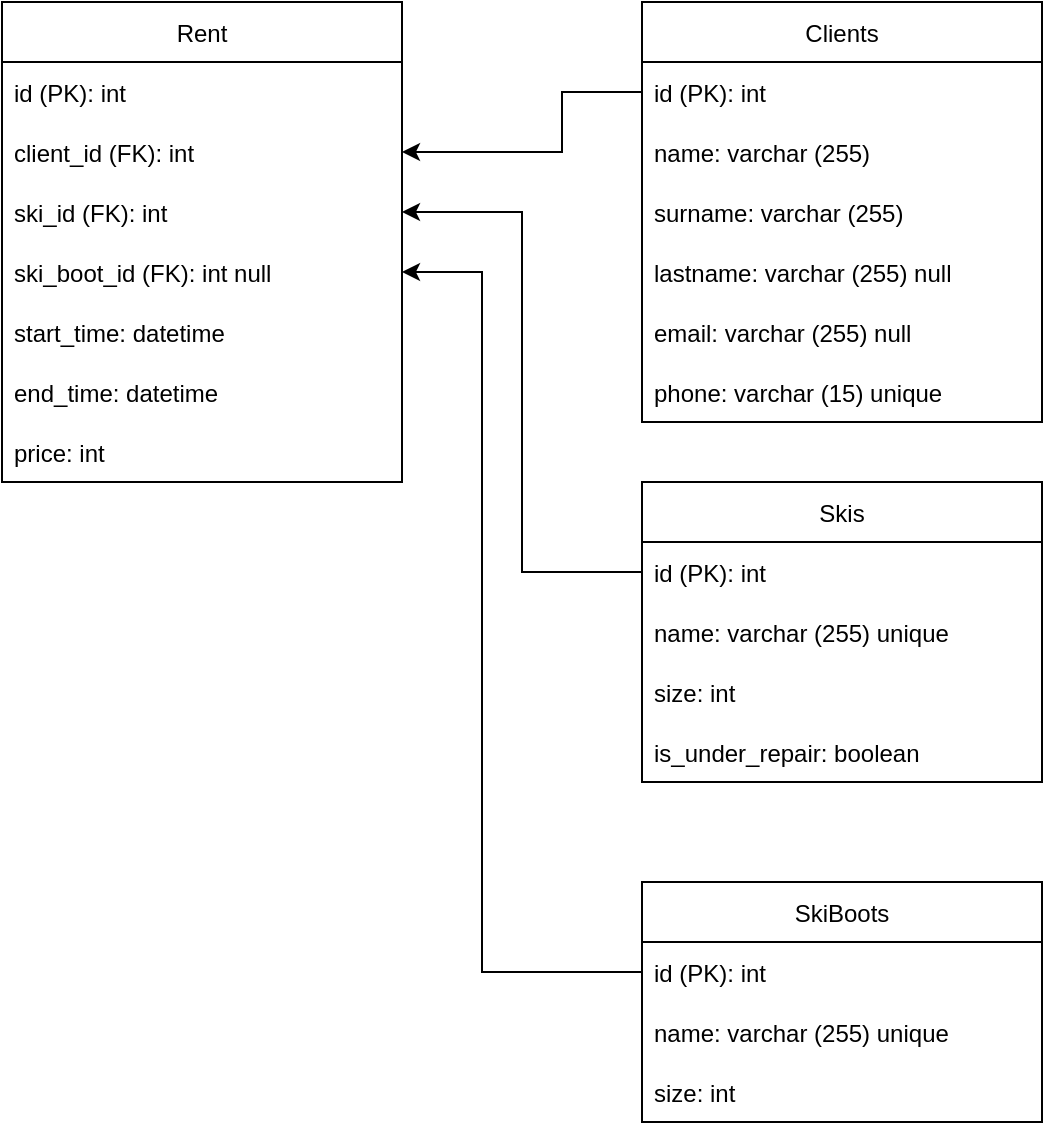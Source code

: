 <mxfile version="18.1.3" type="device" pages="2"><diagram id="P67UsPVUmTyIOjBP3Tok" name="DB"><mxGraphModel dx="946" dy="649" grid="1" gridSize="10" guides="1" tooltips="1" connect="1" arrows="1" fold="1" page="1" pageScale="1" pageWidth="827" pageHeight="1169" math="0" shadow="0"><root><mxCell id="0"/><mxCell id="1" parent="0"/><mxCell id="YtMxSnPiY5xMysV1uHRf-13" value="Clients" style="swimlane;fontStyle=0;childLayout=stackLayout;horizontal=1;startSize=30;horizontalStack=0;resizeParent=1;resizeParentMax=0;resizeLast=0;collapsible=1;marginBottom=0;" parent="1" vertex="1"><mxGeometry x="360" y="40" width="200" height="210" as="geometry"/></mxCell><mxCell id="YtMxSnPiY5xMysV1uHRf-18" value="id (PK): int" style="text;strokeColor=none;fillColor=none;align=left;verticalAlign=middle;spacingLeft=4;spacingRight=4;overflow=hidden;points=[[0,0.5],[1,0.5]];portConstraint=eastwest;rotatable=0;" parent="YtMxSnPiY5xMysV1uHRf-13" vertex="1"><mxGeometry y="30" width="200" height="30" as="geometry"/></mxCell><mxCell id="YtMxSnPiY5xMysV1uHRf-19" value="name: varchar (255)" style="text;strokeColor=none;fillColor=none;align=left;verticalAlign=middle;spacingLeft=4;spacingRight=4;overflow=hidden;points=[[0,0.5],[1,0.5]];portConstraint=eastwest;rotatable=0;" parent="YtMxSnPiY5xMysV1uHRf-13" vertex="1"><mxGeometry y="60" width="200" height="30" as="geometry"/></mxCell><mxCell id="sRNhnTKXiF7pJI7XTHOJ-1" value="surname: varchar (255)" style="text;strokeColor=none;fillColor=none;align=left;verticalAlign=middle;spacingLeft=4;spacingRight=4;overflow=hidden;points=[[0,0.5],[1,0.5]];portConstraint=eastwest;rotatable=0;" parent="YtMxSnPiY5xMysV1uHRf-13" vertex="1"><mxGeometry y="90" width="200" height="30" as="geometry"/></mxCell><mxCell id="sRNhnTKXiF7pJI7XTHOJ-2" value="lastname: varchar (255) null" style="text;strokeColor=none;fillColor=none;align=left;verticalAlign=middle;spacingLeft=4;spacingRight=4;overflow=hidden;points=[[0,0.5],[1,0.5]];portConstraint=eastwest;rotatable=0;" parent="YtMxSnPiY5xMysV1uHRf-13" vertex="1"><mxGeometry y="120" width="200" height="30" as="geometry"/></mxCell><mxCell id="sRNhnTKXiF7pJI7XTHOJ-4" value="email: varchar (255) null" style="text;strokeColor=none;fillColor=none;align=left;verticalAlign=middle;spacingLeft=4;spacingRight=4;overflow=hidden;points=[[0,0.5],[1,0.5]];portConstraint=eastwest;rotatable=0;" parent="YtMxSnPiY5xMysV1uHRf-13" vertex="1"><mxGeometry y="150" width="200" height="30" as="geometry"/></mxCell><mxCell id="sRNhnTKXiF7pJI7XTHOJ-3" value="phone: varchar (15) unique " style="text;strokeColor=none;fillColor=none;align=left;verticalAlign=middle;spacingLeft=4;spacingRight=4;overflow=hidden;points=[[0,0.5],[1,0.5]];portConstraint=eastwest;rotatable=0;" parent="YtMxSnPiY5xMysV1uHRf-13" vertex="1"><mxGeometry y="180" width="200" height="30" as="geometry"/></mxCell><mxCell id="sRNhnTKXiF7pJI7XTHOJ-5" value="Skis" style="swimlane;fontStyle=0;childLayout=stackLayout;horizontal=1;startSize=30;horizontalStack=0;resizeParent=1;resizeParentMax=0;resizeLast=0;collapsible=1;marginBottom=0;" parent="1" vertex="1"><mxGeometry x="360" y="280" width="200" height="150" as="geometry"/></mxCell><mxCell id="sRNhnTKXiF7pJI7XTHOJ-6" value="id (PK): int" style="text;strokeColor=none;fillColor=none;align=left;verticalAlign=middle;spacingLeft=4;spacingRight=4;overflow=hidden;points=[[0,0.5],[1,0.5]];portConstraint=eastwest;rotatable=0;" parent="sRNhnTKXiF7pJI7XTHOJ-5" vertex="1"><mxGeometry y="30" width="200" height="30" as="geometry"/></mxCell><mxCell id="sRNhnTKXiF7pJI7XTHOJ-7" value="name: varchar (255) unique " style="text;strokeColor=none;fillColor=none;align=left;verticalAlign=middle;spacingLeft=4;spacingRight=4;overflow=hidden;points=[[0,0.5],[1,0.5]];portConstraint=eastwest;rotatable=0;" parent="sRNhnTKXiF7pJI7XTHOJ-5" vertex="1"><mxGeometry y="60" width="200" height="30" as="geometry"/></mxCell><mxCell id="sRNhnTKXiF7pJI7XTHOJ-8" value="size: int" style="text;strokeColor=none;fillColor=none;align=left;verticalAlign=middle;spacingLeft=4;spacingRight=4;overflow=hidden;points=[[0,0.5],[1,0.5]];portConstraint=eastwest;rotatable=0;" parent="sRNhnTKXiF7pJI7XTHOJ-5" vertex="1"><mxGeometry y="90" width="200" height="30" as="geometry"/></mxCell><mxCell id="sRNhnTKXiF7pJI7XTHOJ-9" value="is_under_repair: boolean" style="text;strokeColor=none;fillColor=none;align=left;verticalAlign=middle;spacingLeft=4;spacingRight=4;overflow=hidden;points=[[0,0.5],[1,0.5]];portConstraint=eastwest;rotatable=0;" parent="sRNhnTKXiF7pJI7XTHOJ-5" vertex="1"><mxGeometry y="120" width="200" height="30" as="geometry"/></mxCell><mxCell id="sRNhnTKXiF7pJI7XTHOJ-19" value="SkiBoots" style="swimlane;fontStyle=0;childLayout=stackLayout;horizontal=1;startSize=30;horizontalStack=0;resizeParent=1;resizeParentMax=0;resizeLast=0;collapsible=1;marginBottom=0;" parent="1" vertex="1"><mxGeometry x="360" y="480" width="200" height="120" as="geometry"/></mxCell><mxCell id="sRNhnTKXiF7pJI7XTHOJ-20" value="id (PK): int" style="text;strokeColor=none;fillColor=none;align=left;verticalAlign=middle;spacingLeft=4;spacingRight=4;overflow=hidden;points=[[0,0.5],[1,0.5]];portConstraint=eastwest;rotatable=0;" parent="sRNhnTKXiF7pJI7XTHOJ-19" vertex="1"><mxGeometry y="30" width="200" height="30" as="geometry"/></mxCell><mxCell id="sRNhnTKXiF7pJI7XTHOJ-21" value="name: varchar (255) unique " style="text;strokeColor=none;fillColor=none;align=left;verticalAlign=middle;spacingLeft=4;spacingRight=4;overflow=hidden;points=[[0,0.5],[1,0.5]];portConstraint=eastwest;rotatable=0;" parent="sRNhnTKXiF7pJI7XTHOJ-19" vertex="1"><mxGeometry y="60" width="200" height="30" as="geometry"/></mxCell><mxCell id="sRNhnTKXiF7pJI7XTHOJ-22" value="size: int" style="text;strokeColor=none;fillColor=none;align=left;verticalAlign=middle;spacingLeft=4;spacingRight=4;overflow=hidden;points=[[0,0.5],[1,0.5]];portConstraint=eastwest;rotatable=0;" parent="sRNhnTKXiF7pJI7XTHOJ-19" vertex="1"><mxGeometry y="90" width="200" height="30" as="geometry"/></mxCell><mxCell id="sRNhnTKXiF7pJI7XTHOJ-30" value="Rent" style="swimlane;fontStyle=0;childLayout=stackLayout;horizontal=1;startSize=30;horizontalStack=0;resizeParent=1;resizeParentMax=0;resizeLast=0;collapsible=1;marginBottom=0;" parent="1" vertex="1"><mxGeometry x="40" y="40" width="200" height="240" as="geometry"/></mxCell><mxCell id="sRNhnTKXiF7pJI7XTHOJ-31" value="id (PK): int" style="text;strokeColor=none;fillColor=none;align=left;verticalAlign=middle;spacingLeft=4;spacingRight=4;overflow=hidden;points=[[0,0.5],[1,0.5]];portConstraint=eastwest;rotatable=0;" parent="sRNhnTKXiF7pJI7XTHOJ-30" vertex="1"><mxGeometry y="30" width="200" height="30" as="geometry"/></mxCell><mxCell id="sRNhnTKXiF7pJI7XTHOJ-32" value="client_id (FK): int" style="text;strokeColor=none;fillColor=none;align=left;verticalAlign=middle;spacingLeft=4;spacingRight=4;overflow=hidden;points=[[0,0.5],[1,0.5]];portConstraint=eastwest;rotatable=0;" parent="sRNhnTKXiF7pJI7XTHOJ-30" vertex="1"><mxGeometry y="60" width="200" height="30" as="geometry"/></mxCell><mxCell id="sRNhnTKXiF7pJI7XTHOJ-37" value="ski_id (FK): int" style="text;strokeColor=none;fillColor=none;align=left;verticalAlign=middle;spacingLeft=4;spacingRight=4;overflow=hidden;points=[[0,0.5],[1,0.5]];portConstraint=eastwest;rotatable=0;" parent="sRNhnTKXiF7pJI7XTHOJ-30" vertex="1"><mxGeometry y="90" width="200" height="30" as="geometry"/></mxCell><mxCell id="sRNhnTKXiF7pJI7XTHOJ-38" value="ski_boot_id (FK): int null" style="text;strokeColor=none;fillColor=none;align=left;verticalAlign=middle;spacingLeft=4;spacingRight=4;overflow=hidden;points=[[0,0.5],[1,0.5]];portConstraint=eastwest;rotatable=0;" parent="sRNhnTKXiF7pJI7XTHOJ-30" vertex="1"><mxGeometry y="120" width="200" height="30" as="geometry"/></mxCell><mxCell id="sRNhnTKXiF7pJI7XTHOJ-35" value="start_time: datetime" style="text;strokeColor=none;fillColor=none;align=left;verticalAlign=middle;spacingLeft=4;spacingRight=4;overflow=hidden;points=[[0,0.5],[1,0.5]];portConstraint=eastwest;rotatable=0;" parent="sRNhnTKXiF7pJI7XTHOJ-30" vertex="1"><mxGeometry y="150" width="200" height="30" as="geometry"/></mxCell><mxCell id="sRNhnTKXiF7pJI7XTHOJ-39" value="end_time: datetime" style="text;strokeColor=none;fillColor=none;align=left;verticalAlign=middle;spacingLeft=4;spacingRight=4;overflow=hidden;points=[[0,0.5],[1,0.5]];portConstraint=eastwest;rotatable=0;" parent="sRNhnTKXiF7pJI7XTHOJ-30" vertex="1"><mxGeometry y="180" width="200" height="30" as="geometry"/></mxCell><mxCell id="sRNhnTKXiF7pJI7XTHOJ-36" value="price: int" style="text;strokeColor=none;fillColor=none;align=left;verticalAlign=middle;spacingLeft=4;spacingRight=4;overflow=hidden;points=[[0,0.5],[1,0.5]];portConstraint=eastwest;rotatable=0;" parent="sRNhnTKXiF7pJI7XTHOJ-30" vertex="1"><mxGeometry y="210" width="200" height="30" as="geometry"/></mxCell><mxCell id="sRNhnTKXiF7pJI7XTHOJ-40" style="edgeStyle=orthogonalEdgeStyle;rounded=0;orthogonalLoop=1;jettySize=auto;html=1;" parent="1" source="YtMxSnPiY5xMysV1uHRf-18" target="sRNhnTKXiF7pJI7XTHOJ-32" edge="1"><mxGeometry relative="1" as="geometry"><Array as="points"><mxPoint x="320" y="85"/><mxPoint x="320" y="115"/></Array></mxGeometry></mxCell><mxCell id="sRNhnTKXiF7pJI7XTHOJ-41" style="edgeStyle=orthogonalEdgeStyle;rounded=0;orthogonalLoop=1;jettySize=auto;html=1;" parent="1" source="sRNhnTKXiF7pJI7XTHOJ-6" target="sRNhnTKXiF7pJI7XTHOJ-37" edge="1"><mxGeometry relative="1" as="geometry"/></mxCell><mxCell id="sRNhnTKXiF7pJI7XTHOJ-42" style="edgeStyle=orthogonalEdgeStyle;rounded=0;orthogonalLoop=1;jettySize=auto;html=1;" parent="1" source="sRNhnTKXiF7pJI7XTHOJ-20" target="sRNhnTKXiF7pJI7XTHOJ-38" edge="1"><mxGeometry relative="1" as="geometry"><Array as="points"><mxPoint x="280" y="525"/><mxPoint x="280" y="175"/></Array></mxGeometry></mxCell></root></mxGraphModel></diagram><diagram id="xMth4SCpoldPGeVO-NGq" name="Classes"><mxGraphModel dx="946" dy="649" grid="1" gridSize="10" guides="1" tooltips="1" connect="1" arrows="1" fold="1" page="1" pageScale="1" pageWidth="827" pageHeight="1169" math="0" shadow="0"><root><mxCell id="0"/><mxCell id="1" parent="0"/><mxCell id="07TR9yZV9j38mBrsDw9p-19" value="" style="edgeStyle=orthogonalEdgeStyle;rounded=0;orthogonalLoop=1;jettySize=auto;html=1;endArrow=block;endFill=0;" parent="1" source="07TR9yZV9j38mBrsDw9p-1" target="07TR9yZV9j38mBrsDw9p-12" edge="1"><mxGeometry relative="1" as="geometry"/></mxCell><mxCell id="07TR9yZV9j38mBrsDw9p-1" value="Skis" style="swimlane;fontStyle=0;childLayout=stackLayout;horizontal=1;startSize=26;fillColor=none;horizontalStack=0;resizeParent=1;resizeParentMax=0;resizeLast=0;collapsible=1;marginBottom=0;" parent="1" vertex="1"><mxGeometry x="40" y="560" width="240" height="206" as="geometry"/></mxCell><mxCell id="p02RJgO14XNzo9p7_miw-1" value="- id: Integer" style="text;strokeColor=none;fillColor=none;align=left;verticalAlign=middle;spacingLeft=4;spacingRight=4;overflow=hidden;points=[[0,0.5],[1,0.5]];portConstraint=eastwest;rotatable=0;" parent="07TR9yZV9j38mBrsDw9p-1" vertex="1"><mxGeometry y="26" width="240" height="30" as="geometry"/></mxCell><mxCell id="p02RJgO14XNzo9p7_miw-2" value="- name: string" style="text;strokeColor=none;fillColor=none;align=left;verticalAlign=middle;spacingLeft=4;spacingRight=4;overflow=hidden;points=[[0,0.5],[1,0.5]];portConstraint=eastwest;rotatable=0;" parent="07TR9yZV9j38mBrsDw9p-1" vertex="1"><mxGeometry y="56" width="240" height="30" as="geometry"/></mxCell><mxCell id="p02RJgO14XNzo9p7_miw-3" value="- size: Integer" style="text;strokeColor=none;fillColor=none;align=left;verticalAlign=middle;spacingLeft=4;spacingRight=4;overflow=hidden;points=[[0,0.5],[1,0.5]];portConstraint=eastwest;rotatable=0;" parent="07TR9yZV9j38mBrsDw9p-1" vertex="1"><mxGeometry y="86" width="240" height="30" as="geometry"/></mxCell><mxCell id="p02RJgO14XNzo9p7_miw-6" value="- isUnderRepair: Boolean" style="text;strokeColor=none;fillColor=none;align=left;verticalAlign=middle;spacingLeft=4;spacingRight=4;overflow=hidden;points=[[0,0.5],[1,0.5]];portConstraint=eastwest;rotatable=0;" parent="07TR9yZV9j38mBrsDw9p-1" vertex="1"><mxGeometry y="116" width="240" height="30" as="geometry"/></mxCell><mxCell id="07TR9yZV9j38mBrsDw9p-24" value="" style="line;strokeWidth=1;fillColor=none;align=left;verticalAlign=middle;spacingTop=-1;spacingLeft=3;spacingRight=3;rotatable=0;labelPosition=right;points=[];portConstraint=eastwest;glass=1;" parent="07TR9yZV9j38mBrsDw9p-1" vertex="1"><mxGeometry y="146" width="240" height="8" as="geometry"/></mxCell><mxCell id="mZjlLbm_gVPgyEhxdL61-3" value="+ getByName(name): Entity | Null" style="text;strokeColor=none;fillColor=none;align=left;verticalAlign=top;spacingLeft=4;spacingRight=4;overflow=hidden;rotatable=0;points=[[0,0.5],[1,0.5]];portConstraint=eastwest;" parent="07TR9yZV9j38mBrsDw9p-1" vertex="1"><mxGeometry y="154" width="240" height="26" as="geometry"/></mxCell><mxCell id="PQ3E0wRfvNRfItvt6URi-1" value="+ getUnoccupiedSkis(): Entity[] | Null" style="text;strokeColor=none;fillColor=none;align=left;verticalAlign=top;spacingLeft=4;spacingRight=4;overflow=hidden;rotatable=0;points=[[0,0.5],[1,0.5]];portConstraint=eastwest;" vertex="1" parent="07TR9yZV9j38mBrsDw9p-1"><mxGeometry y="180" width="240" height="26" as="geometry"/></mxCell><mxCell id="07TR9yZV9j38mBrsDw9p-12" value="CRUD" style="swimlane;fontStyle=2;childLayout=stackLayout;horizontal=1;startSize=26;fillColor=none;horizontalStack=0;resizeParent=1;resizeParentMax=0;resizeLast=0;collapsible=1;marginBottom=0;" parent="1" vertex="1"><mxGeometry x="320" y="560" width="200" height="156" as="geometry"/></mxCell><mxCell id="07TR9yZV9j38mBrsDw9p-13" value="+ create(dto): Entity" style="text;strokeColor=none;fillColor=none;align=left;verticalAlign=top;spacingLeft=4;spacingRight=4;overflow=hidden;rotatable=0;points=[[0,0.5],[1,0.5]];portConstraint=eastwest;" parent="07TR9yZV9j38mBrsDw9p-12" vertex="1"><mxGeometry y="26" width="200" height="26" as="geometry"/></mxCell><mxCell id="07TR9yZV9j38mBrsDw9p-14" value="+ getAll(): Entity[0..*]" style="text;strokeColor=none;fillColor=none;align=left;verticalAlign=top;spacingLeft=4;spacingRight=4;overflow=hidden;rotatable=0;points=[[0,0.5],[1,0.5]];portConstraint=eastwest;" parent="07TR9yZV9j38mBrsDw9p-12" vertex="1"><mxGeometry y="52" width="200" height="26" as="geometry"/></mxCell><mxCell id="07TR9yZV9j38mBrsDw9p-16" value="+ getOne(id): Entity" style="text;strokeColor=none;fillColor=none;align=left;verticalAlign=top;spacingLeft=4;spacingRight=4;overflow=hidden;rotatable=0;points=[[0,0.5],[1,0.5]];portConstraint=eastwest;" parent="07TR9yZV9j38mBrsDw9p-12" vertex="1"><mxGeometry y="78" width="200" height="26" as="geometry"/></mxCell><mxCell id="07TR9yZV9j38mBrsDw9p-17" value="+ update(dto): Entity" style="text;strokeColor=none;fillColor=none;align=left;verticalAlign=top;spacingLeft=4;spacingRight=4;overflow=hidden;rotatable=0;points=[[0,0.5],[1,0.5]];portConstraint=eastwest;" parent="07TR9yZV9j38mBrsDw9p-12" vertex="1"><mxGeometry y="104" width="200" height="26" as="geometry"/></mxCell><mxCell id="07TR9yZV9j38mBrsDw9p-18" value="+ delete(id): boolean" style="text;strokeColor=none;fillColor=none;align=left;verticalAlign=top;spacingLeft=4;spacingRight=4;overflow=hidden;rotatable=0;points=[[0,0.5],[1,0.5]];portConstraint=eastwest;" parent="07TR9yZV9j38mBrsDw9p-12" vertex="1"><mxGeometry y="130" width="200" height="26" as="geometry"/></mxCell><mxCell id="vTzJIvhC-WgMVXRyTzHl-4" value="SkiBoots" style="swimlane;fontStyle=0;childLayout=stackLayout;horizontal=1;startSize=26;fillColor=none;horizontalStack=0;resizeParent=1;resizeParentMax=0;resizeLast=0;collapsible=1;marginBottom=0;" parent="1" vertex="1"><mxGeometry x="560" y="560" width="240" height="176" as="geometry"/></mxCell><mxCell id="vTzJIvhC-WgMVXRyTzHl-5" value="- id: Integer" style="text;strokeColor=none;fillColor=none;align=left;verticalAlign=middle;spacingLeft=4;spacingRight=4;overflow=hidden;points=[[0,0.5],[1,0.5]];portConstraint=eastwest;rotatable=0;" parent="vTzJIvhC-WgMVXRyTzHl-4" vertex="1"><mxGeometry y="26" width="240" height="30" as="geometry"/></mxCell><mxCell id="vTzJIvhC-WgMVXRyTzHl-6" value="- name: string" style="text;strokeColor=none;fillColor=none;align=left;verticalAlign=middle;spacingLeft=4;spacingRight=4;overflow=hidden;points=[[0,0.5],[1,0.5]];portConstraint=eastwest;rotatable=0;" parent="vTzJIvhC-WgMVXRyTzHl-4" vertex="1"><mxGeometry y="56" width="240" height="30" as="geometry"/></mxCell><mxCell id="vTzJIvhC-WgMVXRyTzHl-7" value="- size: Integer" style="text;strokeColor=none;fillColor=none;align=left;verticalAlign=middle;spacingLeft=4;spacingRight=4;overflow=hidden;points=[[0,0.5],[1,0.5]];portConstraint=eastwest;rotatable=0;" parent="vTzJIvhC-WgMVXRyTzHl-4" vertex="1"><mxGeometry y="86" width="240" height="30" as="geometry"/></mxCell><mxCell id="vTzJIvhC-WgMVXRyTzHl-11" value="" style="line;strokeWidth=1;fillColor=none;align=left;verticalAlign=middle;spacingTop=-1;spacingLeft=3;spacingRight=3;rotatable=0;labelPosition=right;points=[];portConstraint=eastwest;glass=1;" parent="vTzJIvhC-WgMVXRyTzHl-4" vertex="1"><mxGeometry y="116" width="240" height="8" as="geometry"/></mxCell><mxCell id="mZjlLbm_gVPgyEhxdL61-4" value="+ getByName(name): Entity | Null" style="text;strokeColor=none;fillColor=none;align=left;verticalAlign=top;spacingLeft=4;spacingRight=4;overflow=hidden;rotatable=0;points=[[0,0.5],[1,0.5]];portConstraint=eastwest;" parent="vTzJIvhC-WgMVXRyTzHl-4" vertex="1"><mxGeometry y="124" width="240" height="26" as="geometry"/></mxCell><mxCell id="PQ3E0wRfvNRfItvt6URi-2" value="+ getUnoccupiedSkiBoots(): Entity[] | Null" style="text;strokeColor=none;fillColor=none;align=left;verticalAlign=top;spacingLeft=4;spacingRight=4;overflow=hidden;rotatable=0;points=[[0,0.5],[1,0.5]];portConstraint=eastwest;" vertex="1" parent="vTzJIvhC-WgMVXRyTzHl-4"><mxGeometry y="150" width="240" height="26" as="geometry"/></mxCell><mxCell id="gGN5mZRJUGyAJ_Wz-An1-3" value="" style="edgeStyle=orthogonalEdgeStyle;rounded=0;orthogonalLoop=1;jettySize=auto;html=1;endArrow=block;endFill=0;" parent="1" source="vTzJIvhC-WgMVXRyTzHl-4" target="07TR9yZV9j38mBrsDw9p-12" edge="1"><mxGeometry relative="1" as="geometry"><mxPoint x="290" y="697" as="sourcePoint"/><mxPoint x="430" y="546" as="targetPoint"/></mxGeometry></mxCell><mxCell id="3wM-hHHZxnsrCACwXI_w-1" value="Clients" style="swimlane;fontStyle=0;childLayout=stackLayout;horizontal=1;startSize=30;horizontalStack=0;resizeParent=1;resizeParentMax=0;resizeLast=0;collapsible=1;marginBottom=0;" parent="1" vertex="1"><mxGeometry x="80" y="800" width="200" height="244" as="geometry"/></mxCell><mxCell id="3wM-hHHZxnsrCACwXI_w-2" value="- id: Integer" style="text;strokeColor=none;fillColor=none;align=left;verticalAlign=middle;spacingLeft=4;spacingRight=4;overflow=hidden;points=[[0,0.5],[1,0.5]];portConstraint=eastwest;rotatable=0;" parent="3wM-hHHZxnsrCACwXI_w-1" vertex="1"><mxGeometry y="30" width="200" height="30" as="geometry"/></mxCell><mxCell id="3wM-hHHZxnsrCACwXI_w-3" value="- name: String" style="text;strokeColor=none;fillColor=none;align=left;verticalAlign=middle;spacingLeft=4;spacingRight=4;overflow=hidden;points=[[0,0.5],[1,0.5]];portConstraint=eastwest;rotatable=0;" parent="3wM-hHHZxnsrCACwXI_w-1" vertex="1"><mxGeometry y="60" width="200" height="30" as="geometry"/></mxCell><mxCell id="3wM-hHHZxnsrCACwXI_w-4" value="- surname: String" style="text;strokeColor=none;fillColor=none;align=left;verticalAlign=middle;spacingLeft=4;spacingRight=4;overflow=hidden;points=[[0,0.5],[1,0.5]];portConstraint=eastwest;rotatable=0;" parent="3wM-hHHZxnsrCACwXI_w-1" vertex="1"><mxGeometry y="90" width="200" height="30" as="geometry"/></mxCell><mxCell id="3wM-hHHZxnsrCACwXI_w-5" value="- lastname: String | Null" style="text;strokeColor=none;fillColor=none;align=left;verticalAlign=middle;spacingLeft=4;spacingRight=4;overflow=hidden;points=[[0,0.5],[1,0.5]];portConstraint=eastwest;rotatable=0;" parent="3wM-hHHZxnsrCACwXI_w-1" vertex="1"><mxGeometry y="120" width="200" height="30" as="geometry"/></mxCell><mxCell id="3wM-hHHZxnsrCACwXI_w-6" value="- email: String | Null" style="text;strokeColor=none;fillColor=none;align=left;verticalAlign=middle;spacingLeft=4;spacingRight=4;overflow=hidden;points=[[0,0.5],[1,0.5]];portConstraint=eastwest;rotatable=0;" parent="3wM-hHHZxnsrCACwXI_w-1" vertex="1"><mxGeometry y="150" width="200" height="30" as="geometry"/></mxCell><mxCell id="3wM-hHHZxnsrCACwXI_w-7" value="- phone: String" style="text;strokeColor=none;fillColor=none;align=left;verticalAlign=middle;spacingLeft=4;spacingRight=4;overflow=hidden;points=[[0,0.5],[1,0.5]];portConstraint=eastwest;rotatable=0;" parent="3wM-hHHZxnsrCACwXI_w-1" vertex="1"><mxGeometry y="180" width="200" height="30" as="geometry"/></mxCell><mxCell id="3wM-hHHZxnsrCACwXI_w-8" value="" style="line;strokeWidth=1;fillColor=none;align=left;verticalAlign=middle;spacingTop=-1;spacingLeft=3;spacingRight=3;rotatable=0;labelPosition=right;points=[];portConstraint=eastwest;glass=1;" parent="3wM-hHHZxnsrCACwXI_w-1" vertex="1"><mxGeometry y="210" width="200" height="8" as="geometry"/></mxCell><mxCell id="mZjlLbm_gVPgyEhxdL61-5" value="+ getByPhone(phone): Entity | Null" style="text;strokeColor=none;fillColor=none;align=left;verticalAlign=top;spacingLeft=4;spacingRight=4;overflow=hidden;rotatable=0;points=[[0,0.5],[1,0.5]];portConstraint=eastwest;" parent="3wM-hHHZxnsrCACwXI_w-1" vertex="1"><mxGeometry y="218" width="200" height="26" as="geometry"/></mxCell><mxCell id="3wM-hHHZxnsrCACwXI_w-9" value="" style="edgeStyle=orthogonalEdgeStyle;rounded=0;orthogonalLoop=1;jettySize=auto;html=1;endArrow=block;endFill=0;" parent="1" source="3wM-hHHZxnsrCACwXI_w-1" target="07TR9yZV9j38mBrsDw9p-12" edge="1"><mxGeometry relative="1" as="geometry"><mxPoint x="570" y="697" as="sourcePoint"/><mxPoint x="430" y="546" as="targetPoint"/><Array as="points"><mxPoint x="420" y="920"/></Array></mxGeometry></mxCell><mxCell id="mZjlLbm_gVPgyEhxdL61-19" style="edgeStyle=orthogonalEdgeStyle;rounded=0;orthogonalLoop=1;jettySize=auto;html=1;endArrow=block;endFill=1;" parent="1" source="BJB9yAgKtM0G9ZxMtI8H-1" target="mZjlLbm_gVPgyEhxdL61-10" edge="1"><mxGeometry relative="1" as="geometry"/></mxCell><mxCell id="mZjlLbm_gVPgyEhxdL61-27" style="edgeStyle=orthogonalEdgeStyle;rounded=0;orthogonalLoop=1;jettySize=auto;html=1;endArrow=block;endFill=1;" parent="1" source="BJB9yAgKtM0G9ZxMtI8H-1" target="mZjlLbm_gVPgyEhxdL61-20" edge="1"><mxGeometry relative="1" as="geometry"/></mxCell><mxCell id="BJB9yAgKtM0G9ZxMtI8H-1" value="Rent" style="swimlane;fontStyle=0;childLayout=stackLayout;horizontal=1;startSize=30;horizontalStack=0;resizeParent=1;resizeParentMax=0;resizeLast=0;collapsible=1;marginBottom=0;" parent="1" vertex="1"><mxGeometry x="560" y="800" width="200" height="300" as="geometry"/></mxCell><mxCell id="BJB9yAgKtM0G9ZxMtI8H-2" value="id: Integer" style="text;strokeColor=none;fillColor=none;align=left;verticalAlign=middle;spacingLeft=4;spacingRight=4;overflow=hidden;points=[[0,0.5],[1,0.5]];portConstraint=eastwest;rotatable=0;" parent="BJB9yAgKtM0G9ZxMtI8H-1" vertex="1"><mxGeometry y="30" width="200" height="30" as="geometry"/></mxCell><mxCell id="BJB9yAgKtM0G9ZxMtI8H-3" value="clientPhone: String" style="text;strokeColor=none;fillColor=none;align=left;verticalAlign=middle;spacingLeft=4;spacingRight=4;overflow=hidden;points=[[0,0.5],[1,0.5]];portConstraint=eastwest;rotatable=0;" parent="BJB9yAgKtM0G9ZxMtI8H-1" vertex="1"><mxGeometry y="60" width="200" height="30" as="geometry"/></mxCell><mxCell id="BJB9yAgKtM0G9ZxMtI8H-4" value="skiName: String" style="text;strokeColor=none;fillColor=none;align=left;verticalAlign=middle;spacingLeft=4;spacingRight=4;overflow=hidden;points=[[0,0.5],[1,0.5]];portConstraint=eastwest;rotatable=0;" parent="BJB9yAgKtM0G9ZxMtI8H-1" vertex="1"><mxGeometry y="90" width="200" height="30" as="geometry"/></mxCell><mxCell id="BJB9yAgKtM0G9ZxMtI8H-5" value="skiBootName: String | Null" style="text;strokeColor=none;fillColor=none;align=left;verticalAlign=middle;spacingLeft=4;spacingRight=4;overflow=hidden;points=[[0,0.5],[1,0.5]];portConstraint=eastwest;rotatable=0;" parent="BJB9yAgKtM0G9ZxMtI8H-1" vertex="1"><mxGeometry y="120" width="200" height="30" as="geometry"/></mxCell><mxCell id="BJB9yAgKtM0G9ZxMtI8H-6" value="startTime: String" style="text;strokeColor=none;fillColor=none;align=left;verticalAlign=middle;spacingLeft=4;spacingRight=4;overflow=hidden;points=[[0,0.5],[1,0.5]];portConstraint=eastwest;rotatable=0;" parent="BJB9yAgKtM0G9ZxMtI8H-1" vertex="1"><mxGeometry y="150" width="200" height="30" as="geometry"/></mxCell><mxCell id="BJB9yAgKtM0G9ZxMtI8H-7" value="endTime: String" style="text;strokeColor=none;fillColor=none;align=left;verticalAlign=middle;spacingLeft=4;spacingRight=4;overflow=hidden;points=[[0,0.5],[1,0.5]];portConstraint=eastwest;rotatable=0;" parent="BJB9yAgKtM0G9ZxMtI8H-1" vertex="1"><mxGeometry y="180" width="200" height="30" as="geometry"/></mxCell><mxCell id="BJB9yAgKtM0G9ZxMtI8H-8" value="price: Integer" style="text;strokeColor=none;fillColor=none;align=left;verticalAlign=middle;spacingLeft=4;spacingRight=4;overflow=hidden;points=[[0,0.5],[1,0.5]];portConstraint=eastwest;rotatable=0;" parent="BJB9yAgKtM0G9ZxMtI8H-1" vertex="1"><mxGeometry y="210" width="200" height="30" as="geometry"/></mxCell><mxCell id="BJB9yAgKtM0G9ZxMtI8H-9" value="" style="line;strokeWidth=1;fillColor=none;align=left;verticalAlign=middle;spacingTop=-1;spacingLeft=3;spacingRight=3;rotatable=0;labelPosition=right;points=[];portConstraint=eastwest;glass=1;" parent="BJB9yAgKtM0G9ZxMtI8H-1" vertex="1"><mxGeometry y="240" width="200" height="8" as="geometry"/></mxCell><mxCell id="mZjlLbm_gVPgyEhxdL61-28" value="+ create(dto): Entity" style="text;strokeColor=none;fillColor=none;align=left;verticalAlign=top;spacingLeft=4;spacingRight=4;overflow=hidden;rotatable=0;points=[[0,0.5],[1,0.5]];portConstraint=eastwest;" parent="BJB9yAgKtM0G9ZxMtI8H-1" vertex="1"><mxGeometry y="248" width="200" height="26" as="geometry"/></mxCell><mxCell id="mZjlLbm_gVPgyEhxdL61-33" value="+ update(dto): Entity" style="text;strokeColor=none;fillColor=none;align=left;verticalAlign=top;spacingLeft=4;spacingRight=4;overflow=hidden;rotatable=0;points=[[0,0.5],[1,0.5]];portConstraint=eastwest;" parent="BJB9yAgKtM0G9ZxMtI8H-1" vertex="1"><mxGeometry y="274" width="200" height="26" as="geometry"/></mxCell><mxCell id="mZjlLbm_gVPgyEhxdL61-6" value="" style="edgeStyle=orthogonalEdgeStyle;rounded=0;orthogonalLoop=1;jettySize=auto;html=1;endArrow=block;endFill=0;" parent="1" source="BJB9yAgKtM0G9ZxMtI8H-1" target="07TR9yZV9j38mBrsDw9p-12" edge="1"><mxGeometry relative="1" as="geometry"><mxPoint x="430" y="750" as="sourcePoint"/><mxPoint x="430" y="546" as="targetPoint"/><Array as="points"><mxPoint x="420" y="950"/></Array></mxGeometry></mxCell><mxCell id="mZjlLbm_gVPgyEhxdL61-7" style="edgeStyle=orthogonalEdgeStyle;rounded=0;orthogonalLoop=1;jettySize=auto;html=1;endArrow=block;endFill=1;" parent="1" source="BJB9yAgKtM0G9ZxMtI8H-1" target="07TR9yZV9j38mBrsDw9p-1" edge="1"><mxGeometry relative="1" as="geometry"><mxPoint x="190" y="570" as="sourcePoint"/><mxPoint x="630" y="330" as="targetPoint"/><Array as="points"><mxPoint x="660" y="780"/><mxPoint x="180" y="780"/></Array></mxGeometry></mxCell><mxCell id="mZjlLbm_gVPgyEhxdL61-8" style="edgeStyle=orthogonalEdgeStyle;rounded=0;orthogonalLoop=1;jettySize=auto;html=1;endArrow=block;endFill=1;" parent="1" source="BJB9yAgKtM0G9ZxMtI8H-1" target="vTzJIvhC-WgMVXRyTzHl-4" edge="1"><mxGeometry relative="1" as="geometry"><mxPoint x="330" y="200" as="sourcePoint"/><mxPoint x="90" y="690" as="targetPoint"/><Array as="points"><mxPoint x="580" y="870"/><mxPoint x="660" y="870"/></Array></mxGeometry></mxCell><mxCell id="mZjlLbm_gVPgyEhxdL61-10" value="Time" style="swimlane;fontStyle=0;childLayout=stackLayout;horizontal=1;startSize=30;horizontalStack=0;resizeParent=1;resizeParentMax=0;resizeLast=0;collapsible=1;marginBottom=0;" parent="1" vertex="1"><mxGeometry x="320" y="1080" width="200" height="64" as="geometry"/></mxCell><mxCell id="mZjlLbm_gVPgyEhxdL61-17" value="" style="line;strokeWidth=1;fillColor=none;align=left;verticalAlign=middle;spacingTop=-1;spacingLeft=3;spacingRight=3;rotatable=0;labelPosition=right;points=[];portConstraint=eastwest;glass=1;" parent="mZjlLbm_gVPgyEhxdL61-10" vertex="1"><mxGeometry y="30" width="200" height="8" as="geometry"/></mxCell><mxCell id="BJB9yAgKtM0G9ZxMtI8H-10" value="+ getTime(): String" style="text;strokeColor=none;fillColor=none;align=left;verticalAlign=top;spacingLeft=4;spacingRight=4;overflow=hidden;rotatable=0;points=[[0,0.5],[1,0.5]];portConstraint=eastwest;" parent="mZjlLbm_gVPgyEhxdL61-10" vertex="1"><mxGeometry y="38" width="200" height="26" as="geometry"/></mxCell><mxCell id="mZjlLbm_gVPgyEhxdL61-26" style="edgeStyle=orthogonalEdgeStyle;rounded=0;orthogonalLoop=1;jettySize=auto;html=1;endArrow=block;endFill=1;" parent="1" source="mZjlLbm_gVPgyEhxdL61-20" target="mZjlLbm_gVPgyEhxdL61-10" edge="1"><mxGeometry relative="1" as="geometry"/></mxCell><mxCell id="mZjlLbm_gVPgyEhxdL61-20" value="Price" style="swimlane;fontStyle=0;childLayout=stackLayout;horizontal=1;startSize=30;horizontalStack=0;resizeParent=1;resizeParentMax=0;resizeLast=0;collapsible=1;marginBottom=0;" parent="1" vertex="1"><mxGeometry x="560" y="1160" width="200" height="124" as="geometry"/></mxCell><mxCell id="mZjlLbm_gVPgyEhxdL61-24" value="- COST: Integer" style="text;strokeColor=none;fillColor=none;align=left;verticalAlign=middle;spacingLeft=4;spacingRight=4;overflow=hidden;points=[[0,0.5],[1,0.5]];portConstraint=eastwest;rotatable=0;" parent="mZjlLbm_gVPgyEhxdL61-20" vertex="1"><mxGeometry y="30" width="200" height="30" as="geometry"/></mxCell><mxCell id="mZjlLbm_gVPgyEhxdL61-25" value="- DISCOUNT: Integer" style="text;strokeColor=none;fillColor=none;align=left;verticalAlign=middle;spacingLeft=4;spacingRight=4;overflow=hidden;points=[[0,0.5],[1,0.5]];portConstraint=eastwest;rotatable=0;" parent="mZjlLbm_gVPgyEhxdL61-20" vertex="1"><mxGeometry y="60" width="200" height="30" as="geometry"/></mxCell><mxCell id="mZjlLbm_gVPgyEhxdL61-21" value="" style="line;strokeWidth=1;fillColor=none;align=left;verticalAlign=middle;spacingTop=-1;spacingLeft=3;spacingRight=3;rotatable=0;labelPosition=right;points=[];portConstraint=eastwest;glass=1;" parent="mZjlLbm_gVPgyEhxdL61-20" vertex="1"><mxGeometry y="90" width="200" height="8" as="geometry"/></mxCell><mxCell id="mZjlLbm_gVPgyEhxdL61-23" value="+ getPrice(): String" style="text;strokeColor=none;fillColor=none;align=left;verticalAlign=top;spacingLeft=4;spacingRight=4;overflow=hidden;rotatable=0;points=[[0,0.5],[1,0.5]];portConstraint=eastwest;" parent="mZjlLbm_gVPgyEhxdL61-20" vertex="1"><mxGeometry y="98" width="200" height="26" as="geometry"/></mxCell></root></mxGraphModel></diagram></mxfile>